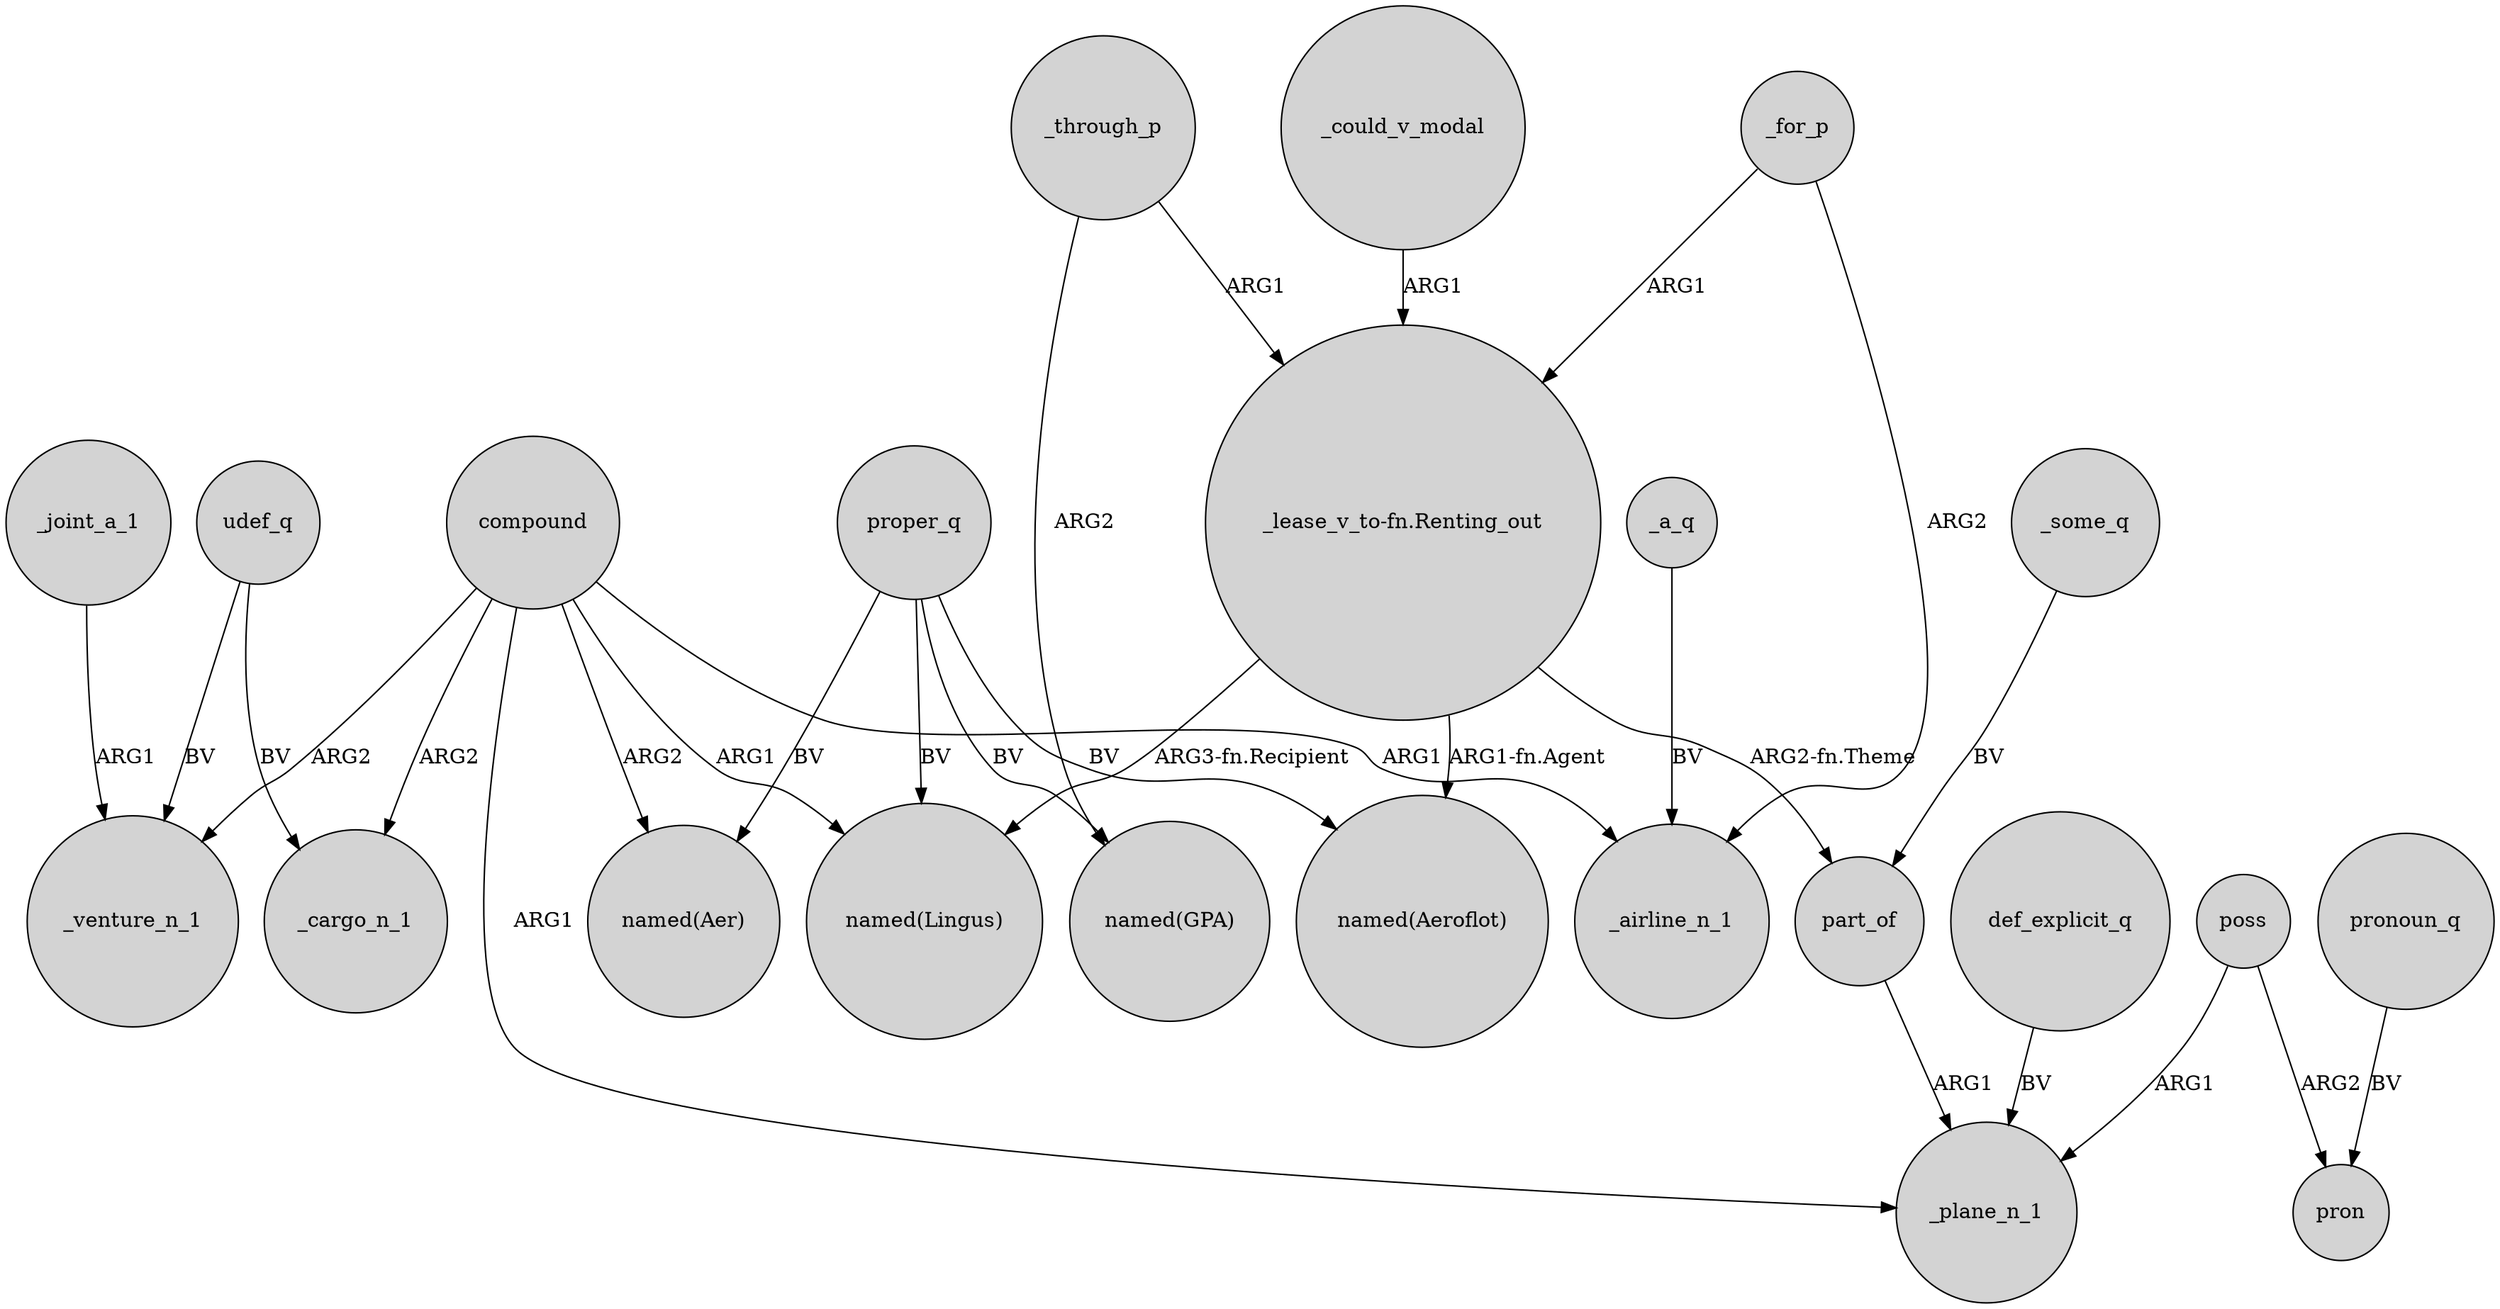 digraph {
	node [shape=circle style=filled]
	_joint_a_1 -> _venture_n_1 [label=ARG1]
	compound -> _venture_n_1 [label=ARG2]
	poss -> pron [label=ARG2]
	"_lease_v_to-fn.Renting_out" -> "named(Aeroflot)" [label="ARG1-fn.Agent"]
	proper_q -> "named(Lingus)" [label=BV]
	compound -> "named(Aer)" [label=ARG2]
	_through_p -> "named(GPA)" [label=ARG2]
	"_lease_v_to-fn.Renting_out" -> part_of [label="ARG2-fn.Theme"]
	poss -> _plane_n_1 [label=ARG1]
	udef_q -> _cargo_n_1 [label=BV]
	_for_p -> "_lease_v_to-fn.Renting_out" [label=ARG1]
	udef_q -> _venture_n_1 [label=BV]
	part_of -> _plane_n_1 [label=ARG1]
	_for_p -> _airline_n_1 [label=ARG2]
	compound -> _plane_n_1 [label=ARG1]
	_some_q -> part_of [label=BV]
	pronoun_q -> pron [label=BV]
	proper_q -> "named(Aeroflot)" [label=BV]
	proper_q -> "named(Aer)" [label=BV]
	"_lease_v_to-fn.Renting_out" -> "named(Lingus)" [label="ARG3-fn.Recipient"]
	def_explicit_q -> _plane_n_1 [label=BV]
	_through_p -> "_lease_v_to-fn.Renting_out" [label=ARG1]
	_could_v_modal -> "_lease_v_to-fn.Renting_out" [label=ARG1]
	compound -> _airline_n_1 [label=ARG1]
	proper_q -> "named(GPA)" [label=BV]
	compound -> "named(Lingus)" [label=ARG1]
	compound -> _cargo_n_1 [label=ARG2]
	_a_q -> _airline_n_1 [label=BV]
}
